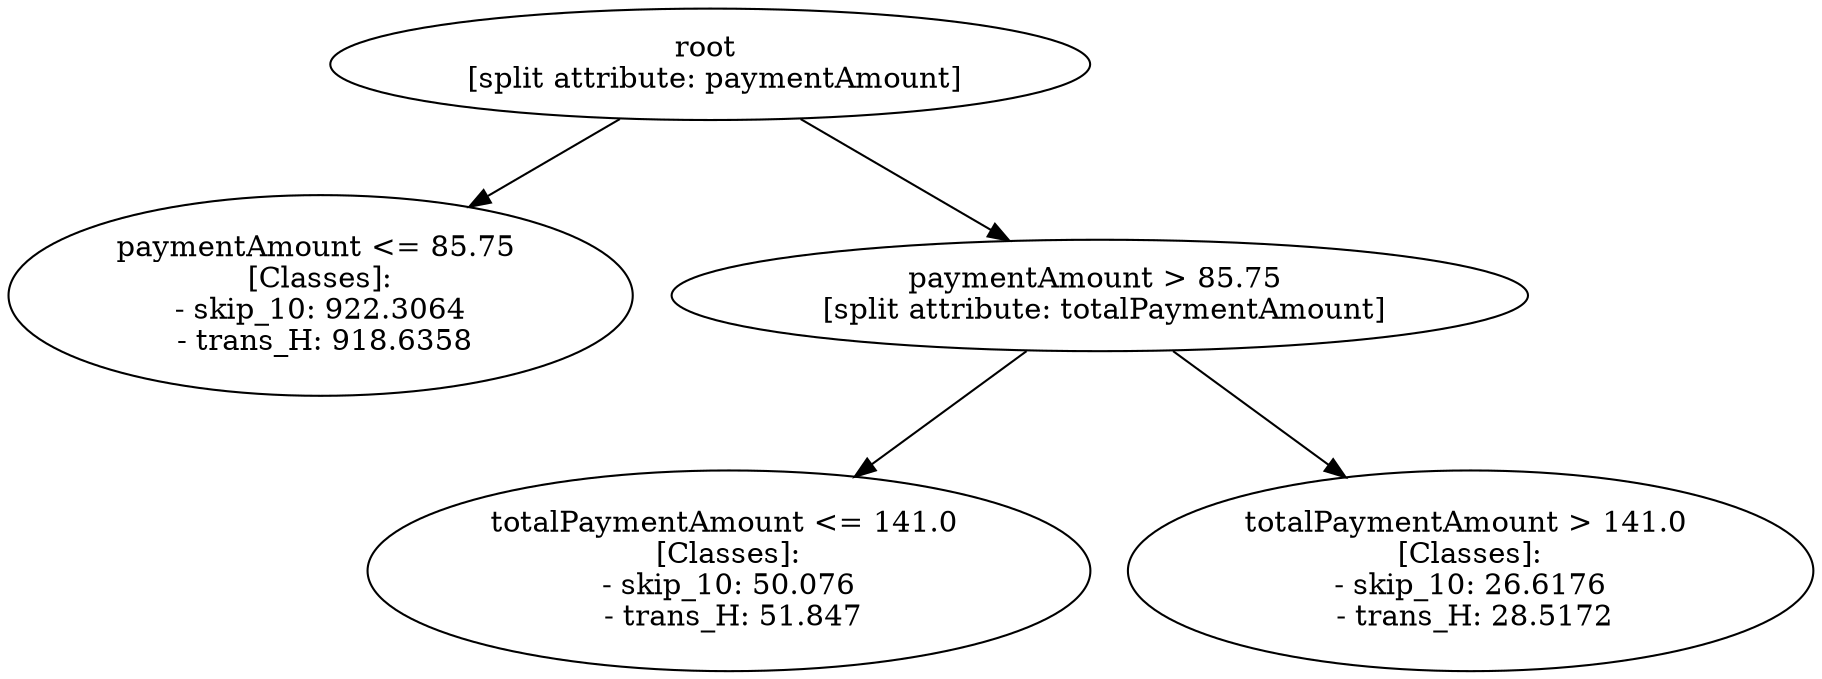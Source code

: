 // Road_Traffic_Fine_Management_Process-p_14-2
digraph "Road_Traffic_Fine_Management_Process-p_14-2" {
	"07855d71-0721-40c1-8139-da43942cd3cd" [label="root 
 [split attribute: paymentAmount]"]
	"b0a96cb5-7ff2-4f68-9fdd-7a6c9d886b0f" [label="paymentAmount <= 85.75 
 [Classes]: 
 - skip_10: 922.3064 
 - trans_H: 918.6358"]
	"07855d71-0721-40c1-8139-da43942cd3cd" -> "b0a96cb5-7ff2-4f68-9fdd-7a6c9d886b0f"
	"e63f62a7-acf6-424c-8160-722b7f23b6d1" [label="paymentAmount > 85.75 
 [split attribute: totalPaymentAmount]"]
	"07855d71-0721-40c1-8139-da43942cd3cd" -> "e63f62a7-acf6-424c-8160-722b7f23b6d1"
	"9211d2f6-1dd3-4274-b628-e584b8e19815" [label="totalPaymentAmount <= 141.0 
 [Classes]: 
 - skip_10: 50.076 
 - trans_H: 51.847"]
	"e63f62a7-acf6-424c-8160-722b7f23b6d1" -> "9211d2f6-1dd3-4274-b628-e584b8e19815"
	"374f04bd-57d6-48b9-94d8-528cbe65765d" [label="totalPaymentAmount > 141.0 
 [Classes]: 
 - skip_10: 26.6176 
 - trans_H: 28.5172"]
	"e63f62a7-acf6-424c-8160-722b7f23b6d1" -> "374f04bd-57d6-48b9-94d8-528cbe65765d"
}
